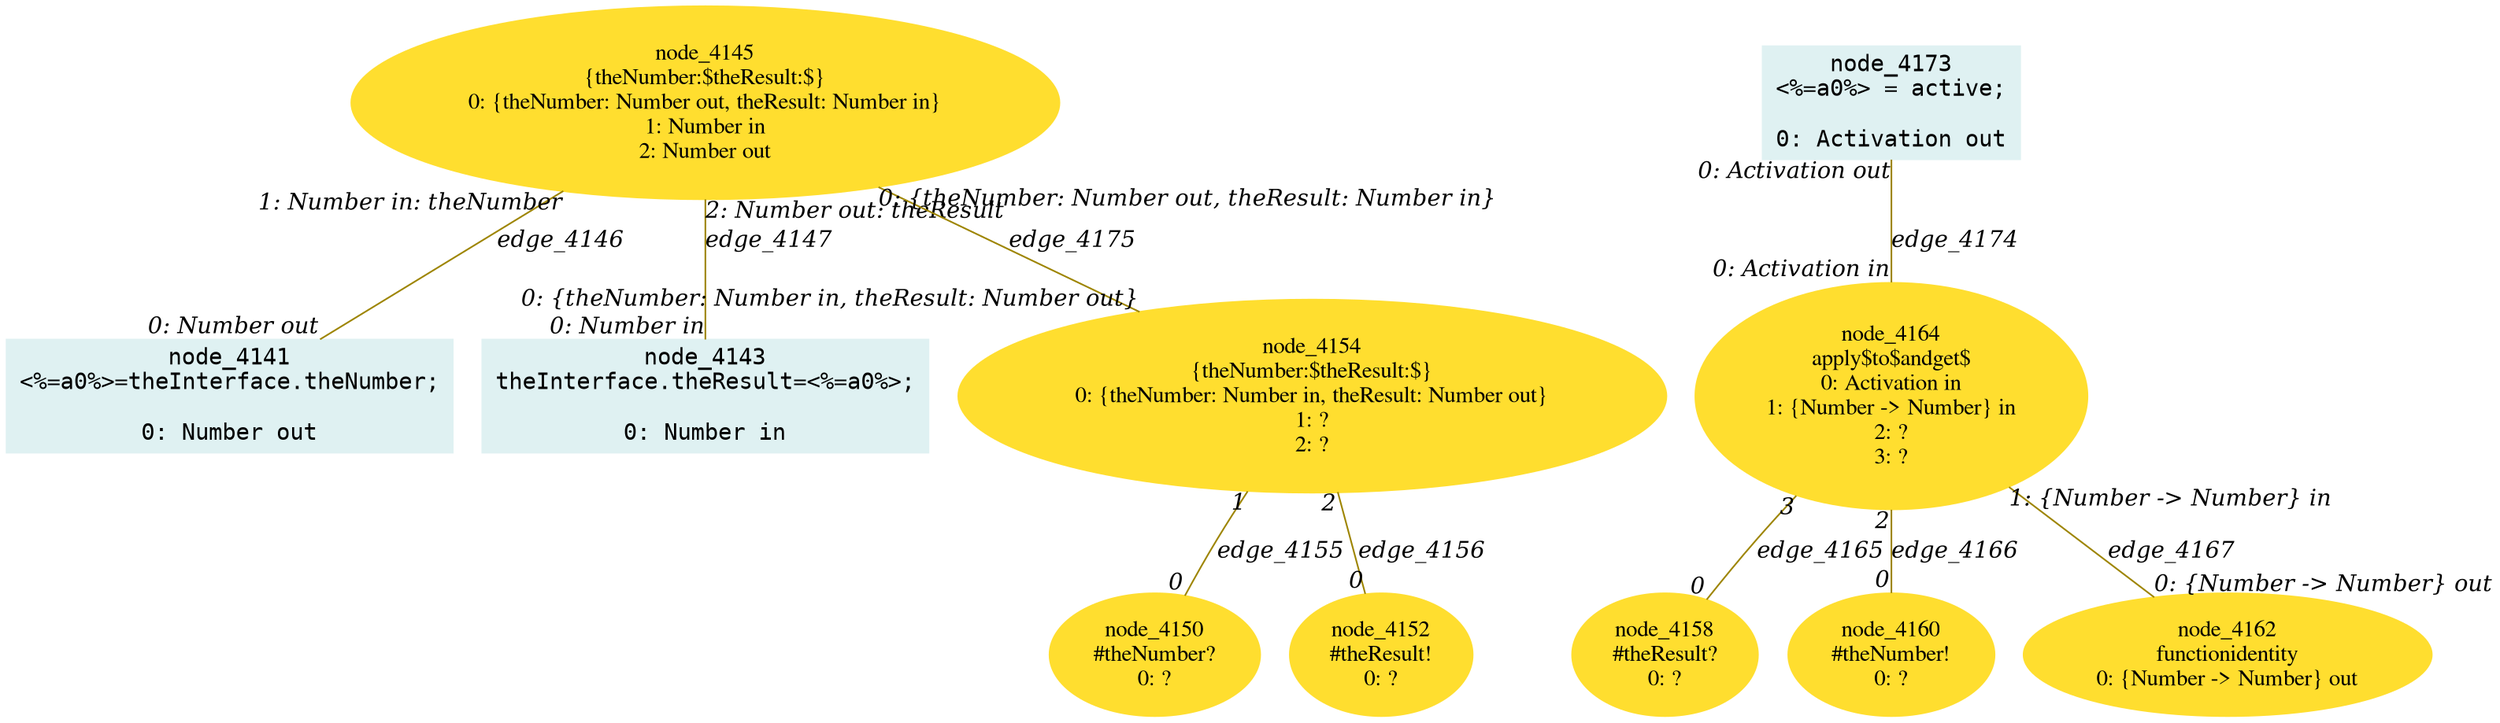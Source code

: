 digraph g{node_4141 [shape="box", style="filled", color="#dff1f2", fontname="Courier", label="node_4141
<%=a0%>=theInterface.theNumber;

0: Number out" ]
node_4143 [shape="box", style="filled", color="#dff1f2", fontname="Courier", label="node_4143
theInterface.theResult=<%=a0%>;

0: Number in" ]
node_4145 [shape="ellipse", style="filled", color="#ffde2f", fontname="Times", label="node_4145
{theNumber:$theResult:$}
0: {theNumber: Number out, theResult: Number in}
1: Number in
2: Number out" ]
node_4150 [shape="ellipse", style="filled", color="#ffde2f", fontname="Times", label="node_4150
#theNumber?
0: ?" ]
node_4152 [shape="ellipse", style="filled", color="#ffde2f", fontname="Times", label="node_4152
#theResult!
0: ?" ]
node_4154 [shape="ellipse", style="filled", color="#ffde2f", fontname="Times", label="node_4154
{theNumber:$theResult:$}
0: {theNumber: Number in, theResult: Number out}
1: ?
2: ?" ]
node_4158 [shape="ellipse", style="filled", color="#ffde2f", fontname="Times", label="node_4158
#theResult?
0: ?" ]
node_4160 [shape="ellipse", style="filled", color="#ffde2f", fontname="Times", label="node_4160
#theNumber!
0: ?" ]
node_4162 [shape="ellipse", style="filled", color="#ffde2f", fontname="Times", label="node_4162
functionidentity
0: {Number -> Number} out" ]
node_4164 [shape="ellipse", style="filled", color="#ffde2f", fontname="Times", label="node_4164
apply$to$andget$
0: Activation in
1: {Number -> Number} in
2: ?
3: ?" ]
node_4173 [shape="box", style="filled", color="#dff1f2", fontname="Courier", label="node_4173
<%=a0%> = active;

0: Activation out" ]
node_4145 -> node_4141 [dir=none, arrowHead=none, fontname="Times-Italic", arrowsize=1, color="#9d8400", label="edge_4146",  headlabel="0: Number out", taillabel="1: Number in: theNumber" ]
node_4145 -> node_4143 [dir=none, arrowHead=none, fontname="Times-Italic", arrowsize=1, color="#9d8400", label="edge_4147",  headlabel="0: Number in", taillabel="2: Number out: theResult" ]
node_4154 -> node_4150 [dir=none, arrowHead=none, fontname="Times-Italic", arrowsize=1, color="#9d8400", label="edge_4155",  headlabel="0", taillabel="1" ]
node_4154 -> node_4152 [dir=none, arrowHead=none, fontname="Times-Italic", arrowsize=1, color="#9d8400", label="edge_4156",  headlabel="0", taillabel="2" ]
node_4164 -> node_4158 [dir=none, arrowHead=none, fontname="Times-Italic", arrowsize=1, color="#9d8400", label="edge_4165",  headlabel="0", taillabel="3" ]
node_4164 -> node_4160 [dir=none, arrowHead=none, fontname="Times-Italic", arrowsize=1, color="#9d8400", label="edge_4166",  headlabel="0", taillabel="2" ]
node_4164 -> node_4162 [dir=none, arrowHead=none, fontname="Times-Italic", arrowsize=1, color="#9d8400", label="edge_4167",  headlabel="0: {Number -> Number} out", taillabel="1: {Number -> Number} in" ]
node_4173 -> node_4164 [dir=none, arrowHead=none, fontname="Times-Italic", arrowsize=1, color="#9d8400", label="edge_4174",  headlabel="0: Activation in", taillabel="0: Activation out" ]
node_4145 -> node_4154 [dir=none, arrowHead=none, fontname="Times-Italic", arrowsize=1, color="#9d8400", label="edge_4175",  headlabel="0: {theNumber: Number in, theResult: Number out}", taillabel="0: {theNumber: Number out, theResult: Number in}" ]
}